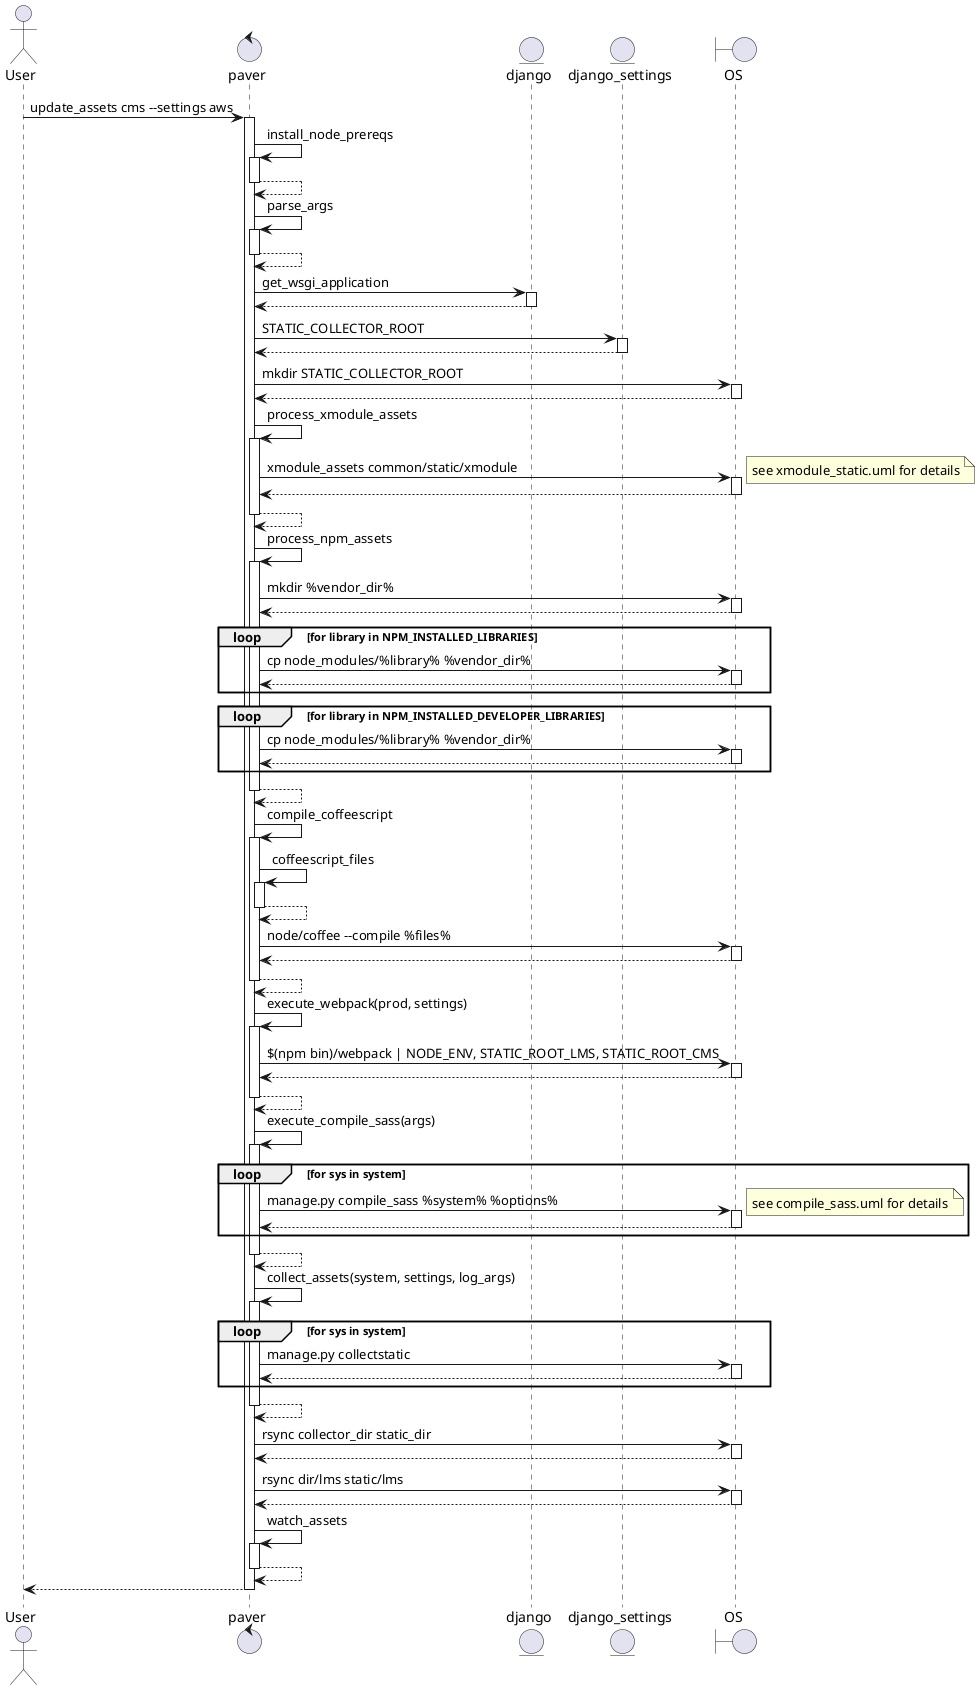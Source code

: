 @startuml
autoactivate on

actor User

control paver
entity django
entity django_settings
boundary OS

User -> paver : update_assets cms --settings aws

paver -> paver : install_node_prereqs
return

paver -> paver : parse_args
return

paver -> django : get_wsgi_application
return

paver -> django_settings : STATIC_COLLECTOR_ROOT
return

paver -> OS : mkdir STATIC_COLLECTOR_ROOT
return

paver -> paver : process_xmodule_assets
    paver -> OS : xmodule_assets common/static/xmodule
        note right: see xmodule_static.uml for details
    return
return

paver -> paver : process_npm_assets
    paver -> OS : mkdir %vendor_dir%
    return
    loop for library in NPM_INSTALLED_LIBRARIES
        paver -> OS : cp node_modules/%library% %vendor_dir%
        return
    end
    loop for library in NPM_INSTALLED_DEVELOPER_LIBRARIES
        paver -> OS : cp node_modules/%library% %vendor_dir%
        return
    end
return

paver -> paver : compile_coffeescript
    paver -> paver : coffeescript_files
    return
    paver -> OS : node/coffee --compile %files%
    return
return

paver -> paver : execute_webpack(prod, settings)
    paver -> OS : $(npm bin)/webpack | NODE_ENV, STATIC_ROOT_LMS, STATIC_ROOT_CMS
    return
return

paver -> paver : execute_compile_sass(args)
    loop for sys in system
        paver -> OS : manage.py compile_sass %system% %options%
            note right : see compile_sass.uml for details
        return
    end
return

paver -> paver : collect_assets(system, settings, log_args)
    loop for sys in system
        paver -> OS : manage.py collectstatic
        return
    end
return


paver -> OS : rsync collector_dir static_dir
return
paver -> OS : rsync dir/lms static/lms
return
paver -> paver : watch_assets
return
return

@enduml
